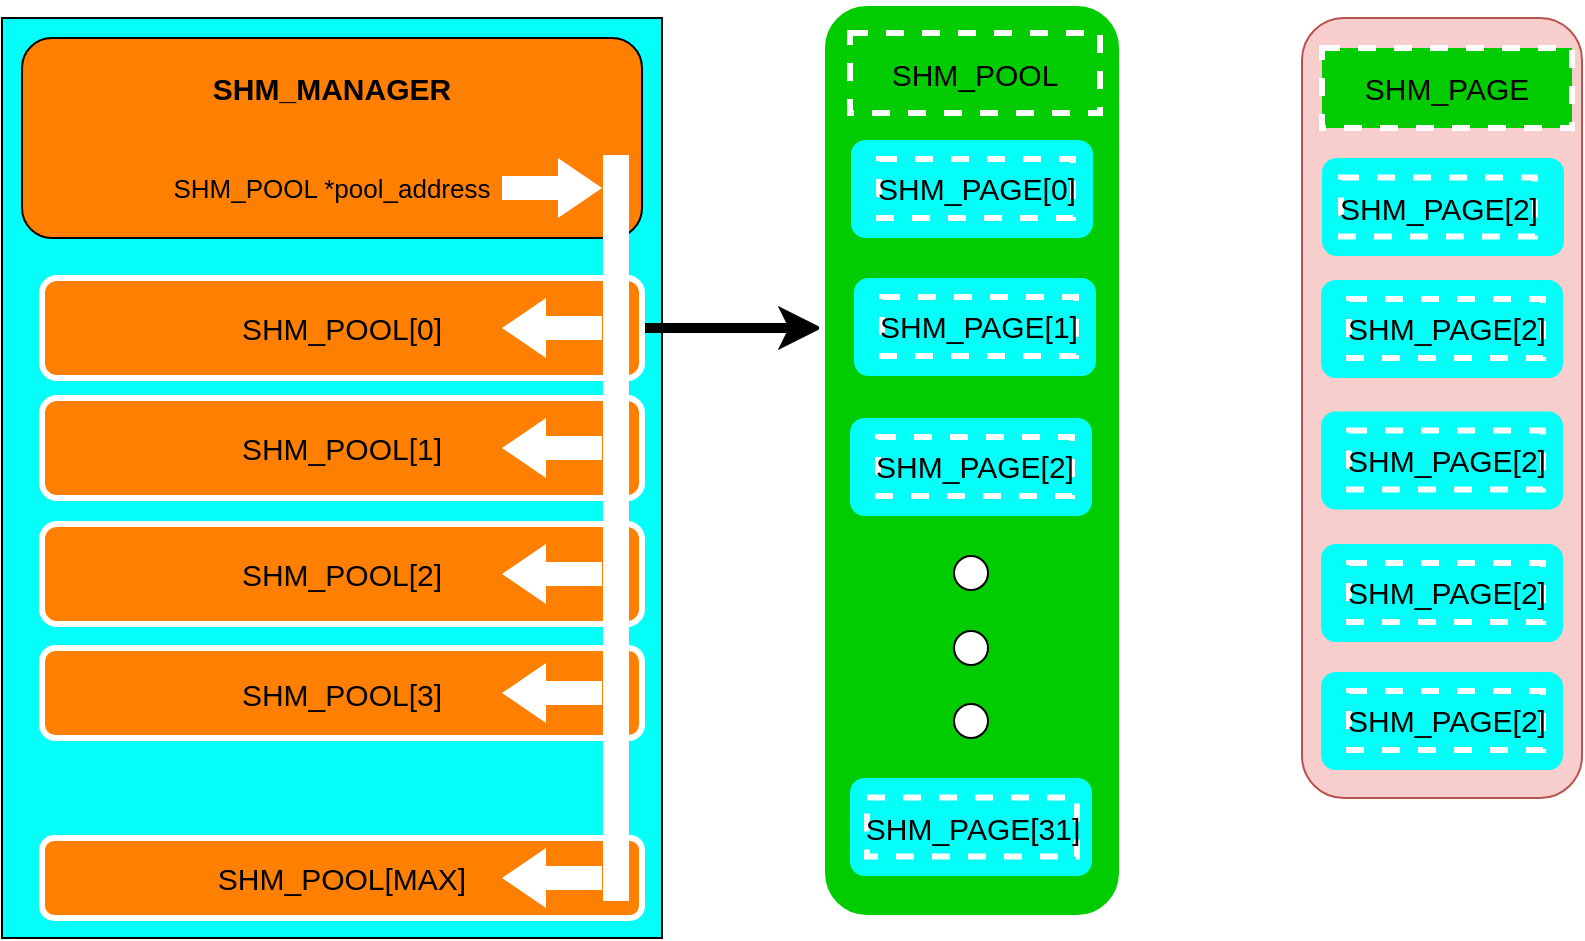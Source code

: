 <mxfile version="13.6.0" type="github">
  <diagram id="jJHw5jyAht79z7s5MV_T" name="Page-1">
    <mxGraphModel dx="1422" dy="769" grid="1" gridSize="10" guides="1" tooltips="1" connect="1" arrows="1" fold="1" page="1" pageScale="1" pageWidth="827" pageHeight="1169" math="0" shadow="0">
      <root>
        <mxCell id="0" />
        <mxCell id="1" parent="0" />
        <mxCell id="K8nx_5MiqsYPIXwrr-ue-5" value="" style="rounded=0;whiteSpace=wrap;html=1;shadow=0;glass=0;fillColor=#03FFF7;gradientColor=none;" parent="1" vertex="1">
          <mxGeometry x="90" y="130" width="330" height="460" as="geometry" />
        </mxCell>
        <mxCell id="K8nx_5MiqsYPIXwrr-ue-4" value="" style="rounded=1;whiteSpace=wrap;html=1;fillColor=#FF8000;" parent="1" vertex="1">
          <mxGeometry x="100" y="140" width="310" height="100" as="geometry" />
        </mxCell>
        <mxCell id="K8nx_5MiqsYPIXwrr-ue-6" value="SHM_MANAGER" style="rounded=0;whiteSpace=wrap;html=1;shadow=0;glass=0;fillColor=#FF8000;gradientColor=none;fontSize=15;strokeColor=none;fontStyle=1" parent="1" vertex="1">
          <mxGeometry x="155" y="150" width="200" height="30" as="geometry" />
        </mxCell>
        <mxCell id="K8nx_5MiqsYPIXwrr-ue-7" value="SHM_POOL *pool_address" style="rounded=0;whiteSpace=wrap;html=1;shadow=0;glass=0;fillColor=#FF8000;gradientColor=none;fontSize=13;strokeColor=none;" parent="1" vertex="1">
          <mxGeometry x="165" y="200" width="180" height="30" as="geometry" />
        </mxCell>
        <mxCell id="K8nx_5MiqsYPIXwrr-ue-38" style="edgeStyle=orthogonalEdgeStyle;rounded=0;orthogonalLoop=1;jettySize=auto;html=1;exitX=1;exitY=0.5;exitDx=0;exitDy=0;fontSize=15;strokeWidth=5;" parent="1" edge="1">
          <mxGeometry relative="1" as="geometry">
            <mxPoint x="410" y="287" as="sourcePoint" />
            <mxPoint x="500" y="285" as="targetPoint" />
            <Array as="points">
              <mxPoint x="410" y="285" />
            </Array>
          </mxGeometry>
        </mxCell>
        <mxCell id="K8nx_5MiqsYPIXwrr-ue-8" value="SHM_POOL[0]" style="rounded=1;whiteSpace=wrap;html=1;shadow=0;glass=0;fillColor=#FF8000;gradientColor=none;fontSize=15;strokeColor=#FFFFFF;strokeWidth=3;" parent="1" vertex="1">
          <mxGeometry x="110" y="260" width="300" height="50" as="geometry" />
        </mxCell>
        <mxCell id="K8nx_5MiqsYPIXwrr-ue-9" value="SHM_POOL[1]" style="rounded=1;whiteSpace=wrap;html=1;shadow=0;glass=0;fillColor=#FF8000;gradientColor=none;fontSize=15;strokeColor=#FFFFFF;strokeWidth=3;" parent="1" vertex="1">
          <mxGeometry x="110" y="320" width="300" height="50" as="geometry" />
        </mxCell>
        <mxCell id="K8nx_5MiqsYPIXwrr-ue-10" value="SHM_POOL[2]" style="rounded=1;whiteSpace=wrap;html=1;shadow=0;glass=0;fillColor=#FF8000;gradientColor=none;fontSize=15;strokeColor=#FFFFFF;strokeWidth=3;" parent="1" vertex="1">
          <mxGeometry x="110" y="383" width="300" height="50" as="geometry" />
        </mxCell>
        <mxCell id="K8nx_5MiqsYPIXwrr-ue-11" value="SHM_POOL[3]" style="rounded=1;whiteSpace=wrap;html=1;shadow=0;glass=0;fillColor=#FF8000;gradientColor=none;fontSize=15;strokeColor=#FFFFFF;strokeWidth=3;" parent="1" vertex="1">
          <mxGeometry x="110" y="445" width="300" height="45" as="geometry" />
        </mxCell>
        <mxCell id="K8nx_5MiqsYPIXwrr-ue-13" value="SHM_POOL[MAX]" style="rounded=1;whiteSpace=wrap;html=1;shadow=0;glass=0;fillColor=#FF8000;gradientColor=none;fontSize=15;strokeColor=#FFFFFF;strokeWidth=3;" parent="1" vertex="1">
          <mxGeometry x="110" y="540" width="300" height="40" as="geometry" />
        </mxCell>
        <mxCell id="K8nx_5MiqsYPIXwrr-ue-14" value="" style="html=1;shadow=0;dashed=0;align=center;verticalAlign=middle;shape=mxgraph.arrows2.arrow;dy=0.6;dx=22;notch=0;rounded=1;glass=0;strokeWidth=3;gradientColor=none;fontSize=15;strokeColor=none;fillColor=#FFFFFF;" parent="1" vertex="1">
          <mxGeometry x="340" y="200" width="50" height="30" as="geometry" />
        </mxCell>
        <mxCell id="K8nx_5MiqsYPIXwrr-ue-18" value="" style="rounded=0;whiteSpace=wrap;html=1;shadow=0;glass=0;strokeColor=#FFFFFF;strokeWidth=3;fillColor=#FFFFFF;gradientColor=none;fontSize=15;" parent="1" vertex="1">
          <mxGeometry x="392" y="200" width="10" height="370" as="geometry" />
        </mxCell>
        <mxCell id="K8nx_5MiqsYPIXwrr-ue-19" value="" style="html=1;shadow=0;dashed=0;align=center;verticalAlign=middle;shape=mxgraph.arrows2.arrow;dy=0.6;dx=22;notch=0;rounded=1;glass=0;strokeWidth=3;gradientColor=none;fontSize=15;strokeColor=none;fillColor=#FFFFFF;rotation=-180;" parent="1" vertex="1">
          <mxGeometry x="340" y="270" width="50" height="30" as="geometry" />
        </mxCell>
        <mxCell id="K8nx_5MiqsYPIXwrr-ue-21" value="" style="html=1;shadow=0;dashed=0;align=center;verticalAlign=middle;shape=mxgraph.arrows2.arrow;dy=0.6;dx=22;notch=0;rounded=1;glass=0;strokeWidth=3;gradientColor=none;fontSize=15;strokeColor=none;fillColor=#FFFFFF;rotation=-180;" parent="1" vertex="1">
          <mxGeometry x="340" y="330" width="50" height="30" as="geometry" />
        </mxCell>
        <mxCell id="K8nx_5MiqsYPIXwrr-ue-22" value="" style="html=1;shadow=0;dashed=0;align=center;verticalAlign=middle;shape=mxgraph.arrows2.arrow;dy=0.6;dx=22;notch=0;rounded=1;glass=0;strokeWidth=3;gradientColor=none;fontSize=15;strokeColor=none;fillColor=#FFFFFF;rotation=-180;" parent="1" vertex="1">
          <mxGeometry x="340" y="393" width="50" height="30" as="geometry" />
        </mxCell>
        <mxCell id="K8nx_5MiqsYPIXwrr-ue-23" value="" style="html=1;shadow=0;dashed=0;align=center;verticalAlign=middle;shape=mxgraph.arrows2.arrow;dy=0.6;dx=22;notch=0;rounded=1;glass=0;strokeWidth=3;gradientColor=none;fontSize=15;strokeColor=none;fillColor=#FFFFFF;rotation=-180;" parent="1" vertex="1">
          <mxGeometry x="340" y="452.5" width="50" height="30" as="geometry" />
        </mxCell>
        <mxCell id="K8nx_5MiqsYPIXwrr-ue-24" value="" style="html=1;shadow=0;dashed=0;align=center;verticalAlign=middle;shape=mxgraph.arrows2.arrow;dy=0.6;dx=22;notch=0;rounded=1;glass=0;strokeWidth=3;gradientColor=none;fontSize=15;strokeColor=none;fillColor=#FFFFFF;rotation=-180;" parent="1" vertex="1">
          <mxGeometry x="340" y="545" width="50" height="30" as="geometry" />
        </mxCell>
        <mxCell id="K8nx_5MiqsYPIXwrr-ue-26" value="" style="rounded=1;whiteSpace=wrap;html=1;shadow=0;glass=0;strokeColor=#FFFFFF;strokeWidth=3;fillColor=#00CC00;gradientColor=none;fontSize=15;" parent="1" vertex="1">
          <mxGeometry x="500" y="122.5" width="150" height="457.5" as="geometry" />
        </mxCell>
        <mxCell id="K8nx_5MiqsYPIXwrr-ue-27" value="SHM_POOL" style="rounded=0;whiteSpace=wrap;html=1;shadow=0;glass=0;strokeColor=#FFFFFF;strokeWidth=3;gradientColor=none;fontSize=15;fillColor=#00CC00;dashed=1;" parent="1" vertex="1">
          <mxGeometry x="514" y="137.5" width="125" height="40" as="geometry" />
        </mxCell>
        <mxCell id="K8nx_5MiqsYPIXwrr-ue-28" value="" style="rounded=1;whiteSpace=wrap;html=1;shadow=0;glass=0;gradientColor=none;fontSize=15;strokeWidth=3;fillColor=#03FFF7;strokeColor=none;" parent="1" vertex="1">
          <mxGeometry x="514.5" y="191" width="121" height="49" as="geometry" />
        </mxCell>
        <mxCell id="K8nx_5MiqsYPIXwrr-ue-33" value="SHM_PAGE[0]" style="rounded=0;whiteSpace=wrap;html=1;shadow=0;glass=0;dashed=1;strokeColor=#FFFFFF;strokeWidth=3;fillColor=#03FFF7;gradientColor=none;fontSize=15;" parent="1" vertex="1">
          <mxGeometry x="528.5" y="200.5" width="97" height="29.5" as="geometry" />
        </mxCell>
        <mxCell id="MTjaTTZQMkfQwHSEPw2n-7" value="" style="ellipse;whiteSpace=wrap;html=1;aspect=fixed;" vertex="1" parent="1">
          <mxGeometry x="566" y="399" width="17" height="17" as="geometry" />
        </mxCell>
        <mxCell id="MTjaTTZQMkfQwHSEPw2n-8" value="" style="ellipse;whiteSpace=wrap;html=1;aspect=fixed;" vertex="1" parent="1">
          <mxGeometry x="566" y="436.5" width="17" height="17" as="geometry" />
        </mxCell>
        <mxCell id="MTjaTTZQMkfQwHSEPw2n-9" value="" style="ellipse;whiteSpace=wrap;html=1;aspect=fixed;" vertex="1" parent="1">
          <mxGeometry x="566" y="473" width="17" height="17" as="geometry" />
        </mxCell>
        <mxCell id="MTjaTTZQMkfQwHSEPw2n-13" value="" style="rounded=1;whiteSpace=wrap;html=1;shadow=0;glass=0;gradientColor=none;fontSize=15;strokeWidth=3;fillColor=#03FFF7;strokeColor=none;" vertex="1" parent="1">
          <mxGeometry x="516" y="260" width="121" height="49" as="geometry" />
        </mxCell>
        <mxCell id="MTjaTTZQMkfQwHSEPw2n-14" value="SHM_PAGE[1]" style="rounded=0;whiteSpace=wrap;html=1;shadow=0;glass=0;dashed=1;strokeColor=#FFFFFF;strokeWidth=3;fillColor=#03FFF7;gradientColor=none;fontSize=15;" vertex="1" parent="1">
          <mxGeometry x="530" y="269.5" width="97" height="29.5" as="geometry" />
        </mxCell>
        <mxCell id="MTjaTTZQMkfQwHSEPw2n-15" value="" style="rounded=1;whiteSpace=wrap;html=1;shadow=0;glass=0;gradientColor=none;fontSize=15;strokeWidth=3;fillColor=#03FFF7;strokeColor=none;" vertex="1" parent="1">
          <mxGeometry x="514" y="330" width="121" height="49" as="geometry" />
        </mxCell>
        <mxCell id="MTjaTTZQMkfQwHSEPw2n-16" value="SHM_PAGE[2]" style="rounded=0;whiteSpace=wrap;html=1;shadow=0;glass=0;dashed=1;strokeColor=#FFFFFF;strokeWidth=3;fillColor=#03FFF7;gradientColor=none;fontSize=15;" vertex="1" parent="1">
          <mxGeometry x="528" y="339.5" width="97" height="29.5" as="geometry" />
        </mxCell>
        <mxCell id="MTjaTTZQMkfQwHSEPw2n-17" value="" style="rounded=1;whiteSpace=wrap;html=1;shadow=0;glass=0;gradientColor=none;fontSize=15;strokeWidth=3;fillColor=#03FFF7;strokeColor=none;" vertex="1" parent="1">
          <mxGeometry x="514" y="510" width="121" height="49" as="geometry" />
        </mxCell>
        <mxCell id="MTjaTTZQMkfQwHSEPw2n-18" value="SHM_PAGE[31]" style="rounded=0;whiteSpace=wrap;html=1;shadow=0;glass=0;dashed=1;strokeColor=#FFFFFF;strokeWidth=3;fillColor=#03FFF7;gradientColor=none;fontSize=15;" vertex="1" parent="1">
          <mxGeometry x="522.5" y="519.75" width="105" height="29.5" as="geometry" />
        </mxCell>
        <mxCell id="MTjaTTZQMkfQwHSEPw2n-19" value="" style="rounded=1;whiteSpace=wrap;html=1;fillColor=#f8cecc;strokeColor=#b85450;" vertex="1" parent="1">
          <mxGeometry x="740" y="130" width="140" height="390" as="geometry" />
        </mxCell>
        <mxCell id="MTjaTTZQMkfQwHSEPw2n-20" value="SHM_PAGE" style="rounded=0;whiteSpace=wrap;html=1;shadow=0;glass=0;strokeColor=#FFFFFF;strokeWidth=3;gradientColor=none;fontSize=15;fillColor=#00CC00;dashed=1;" vertex="1" parent="1">
          <mxGeometry x="750" y="145" width="125" height="40" as="geometry" />
        </mxCell>
        <mxCell id="MTjaTTZQMkfQwHSEPw2n-21" value="" style="rounded=1;whiteSpace=wrap;html=1;shadow=0;glass=0;gradientColor=none;fontSize=15;strokeWidth=3;fillColor=#03FFF7;strokeColor=none;" vertex="1" parent="1">
          <mxGeometry x="750" y="200" width="121" height="49" as="geometry" />
        </mxCell>
        <mxCell id="MTjaTTZQMkfQwHSEPw2n-22" value="SHM_PAGE[2]" style="rounded=0;whiteSpace=wrap;html=1;shadow=0;glass=0;dashed=1;strokeColor=#FFFFFF;strokeWidth=3;fillColor=#03FFF7;gradientColor=none;fontSize=15;" vertex="1" parent="1">
          <mxGeometry x="759.5" y="209.75" width="97" height="29.5" as="geometry" />
        </mxCell>
        <mxCell id="MTjaTTZQMkfQwHSEPw2n-23" value="" style="rounded=1;whiteSpace=wrap;html=1;shadow=0;glass=0;gradientColor=none;fontSize=15;strokeWidth=3;fillColor=#03FFF7;strokeColor=none;" vertex="1" parent="1">
          <mxGeometry x="749.5" y="261" width="121" height="49" as="geometry" />
        </mxCell>
        <mxCell id="MTjaTTZQMkfQwHSEPw2n-24" value="SHM_PAGE[2]" style="rounded=0;whiteSpace=wrap;html=1;shadow=0;glass=0;dashed=1;strokeColor=#FFFFFF;strokeWidth=3;fillColor=#03FFF7;gradientColor=none;fontSize=15;" vertex="1" parent="1">
          <mxGeometry x="763.5" y="270.5" width="97" height="29.5" as="geometry" />
        </mxCell>
        <mxCell id="MTjaTTZQMkfQwHSEPw2n-25" value="" style="rounded=1;whiteSpace=wrap;html=1;shadow=0;glass=0;gradientColor=none;fontSize=15;strokeWidth=3;fillColor=#03FFF7;strokeColor=none;" vertex="1" parent="1">
          <mxGeometry x="749.5" y="326.75" width="121" height="49" as="geometry" />
        </mxCell>
        <mxCell id="MTjaTTZQMkfQwHSEPw2n-26" value="SHM_PAGE[2]" style="rounded=0;whiteSpace=wrap;html=1;shadow=0;glass=0;dashed=1;strokeColor=#FFFFFF;strokeWidth=3;fillColor=#03FFF7;gradientColor=none;fontSize=15;" vertex="1" parent="1">
          <mxGeometry x="763.5" y="336.25" width="97" height="29.5" as="geometry" />
        </mxCell>
        <mxCell id="MTjaTTZQMkfQwHSEPw2n-27" value="" style="rounded=1;whiteSpace=wrap;html=1;shadow=0;glass=0;gradientColor=none;fontSize=15;strokeWidth=3;fillColor=#03FFF7;strokeColor=none;" vertex="1" parent="1">
          <mxGeometry x="749.5" y="457" width="121" height="49" as="geometry" />
        </mxCell>
        <mxCell id="MTjaTTZQMkfQwHSEPw2n-28" value="SHM_PAGE[2]" style="rounded=0;whiteSpace=wrap;html=1;shadow=0;glass=0;dashed=1;strokeColor=#FFFFFF;strokeWidth=3;fillColor=#03FFF7;gradientColor=none;fontSize=15;" vertex="1" parent="1">
          <mxGeometry x="763.5" y="466.5" width="97" height="29.5" as="geometry" />
        </mxCell>
        <mxCell id="MTjaTTZQMkfQwHSEPw2n-29" value="" style="rounded=1;whiteSpace=wrap;html=1;shadow=0;glass=0;gradientColor=none;fontSize=15;strokeWidth=3;fillColor=#03FFF7;strokeColor=none;" vertex="1" parent="1">
          <mxGeometry x="749.5" y="393" width="121" height="49" as="geometry" />
        </mxCell>
        <mxCell id="MTjaTTZQMkfQwHSEPw2n-30" value="SHM_PAGE[2]" style="rounded=0;whiteSpace=wrap;html=1;shadow=0;glass=0;dashed=1;strokeColor=#FFFFFF;strokeWidth=3;fillColor=#03FFF7;gradientColor=none;fontSize=15;" vertex="1" parent="1">
          <mxGeometry x="763.5" y="402.5" width="97" height="29.5" as="geometry" />
        </mxCell>
      </root>
    </mxGraphModel>
  </diagram>
</mxfile>

